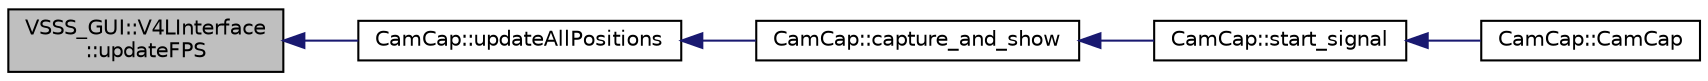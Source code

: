 digraph "VSSS_GUI::V4LInterface::updateFPS"
{
 // INTERACTIVE_SVG=YES
  edge [fontname="Helvetica",fontsize="10",labelfontname="Helvetica",labelfontsize="10"];
  node [fontname="Helvetica",fontsize="10",shape=record];
  rankdir="LR";
  Node769 [label="VSSS_GUI::V4LInterface\l::updateFPS",height=0.2,width=0.4,color="black", fillcolor="grey75", style="filled", fontcolor="black"];
  Node769 -> Node770 [dir="back",color="midnightblue",fontsize="10",style="solid",fontname="Helvetica"];
  Node770 [label="CamCap::updateAllPositions",height=0.2,width=0.4,color="black", fillcolor="white", style="filled",URL="$class_cam_cap.html#afc272fe8b0ddc82386dbf827aed7db78",tooltip="Updates the position of all captured elements. "];
  Node770 -> Node771 [dir="back",color="midnightblue",fontsize="10",style="solid",fontname="Helvetica"];
  Node771 [label="CamCap::capture_and_show",height=0.2,width=0.4,color="black", fillcolor="white", style="filled",URL="$class_cam_cap.html#a87f384c5fec40a0ccfd7833347fec0df",tooltip="Captures camera frames and shows it in the interface. "];
  Node771 -> Node772 [dir="back",color="midnightblue",fontsize="10",style="solid",fontname="Helvetica"];
  Node772 [label="CamCap::start_signal",height=0.2,width=0.4,color="black", fillcolor="white", style="filled",URL="$class_cam_cap.html#ae676e6624dd821ad494a80e68a41e249",tooltip="Interface adjustments after &#39;start&#39; button is clicked. "];
  Node772 -> Node773 [dir="back",color="midnightblue",fontsize="10",style="solid",fontname="Helvetica"];
  Node773 [label="CamCap::CamCap",height=0.2,width=0.4,color="black", fillcolor="white", style="filled",URL="$class_cam_cap.html#afe0db98a5f72bc9b261dcb78e2840da6",tooltip="Constructor of a CamCap object. "];
}
